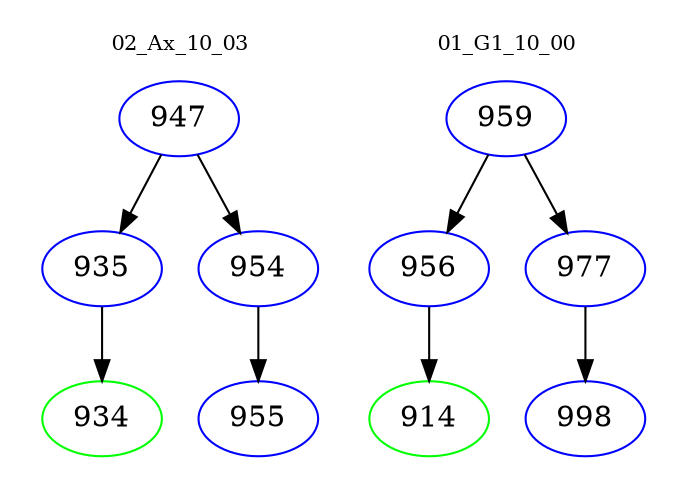 digraph{
subgraph cluster_0 {
color = white
label = "02_Ax_10_03";
fontsize=10;
T0_947 [label="947", color="blue"]
T0_947 -> T0_935 [color="black"]
T0_935 [label="935", color="blue"]
T0_935 -> T0_934 [color="black"]
T0_934 [label="934", color="green"]
T0_947 -> T0_954 [color="black"]
T0_954 [label="954", color="blue"]
T0_954 -> T0_955 [color="black"]
T0_955 [label="955", color="blue"]
}
subgraph cluster_1 {
color = white
label = "01_G1_10_00";
fontsize=10;
T1_959 [label="959", color="blue"]
T1_959 -> T1_956 [color="black"]
T1_956 [label="956", color="blue"]
T1_956 -> T1_914 [color="black"]
T1_914 [label="914", color="green"]
T1_959 -> T1_977 [color="black"]
T1_977 [label="977", color="blue"]
T1_977 -> T1_998 [color="black"]
T1_998 [label="998", color="blue"]
}
}
